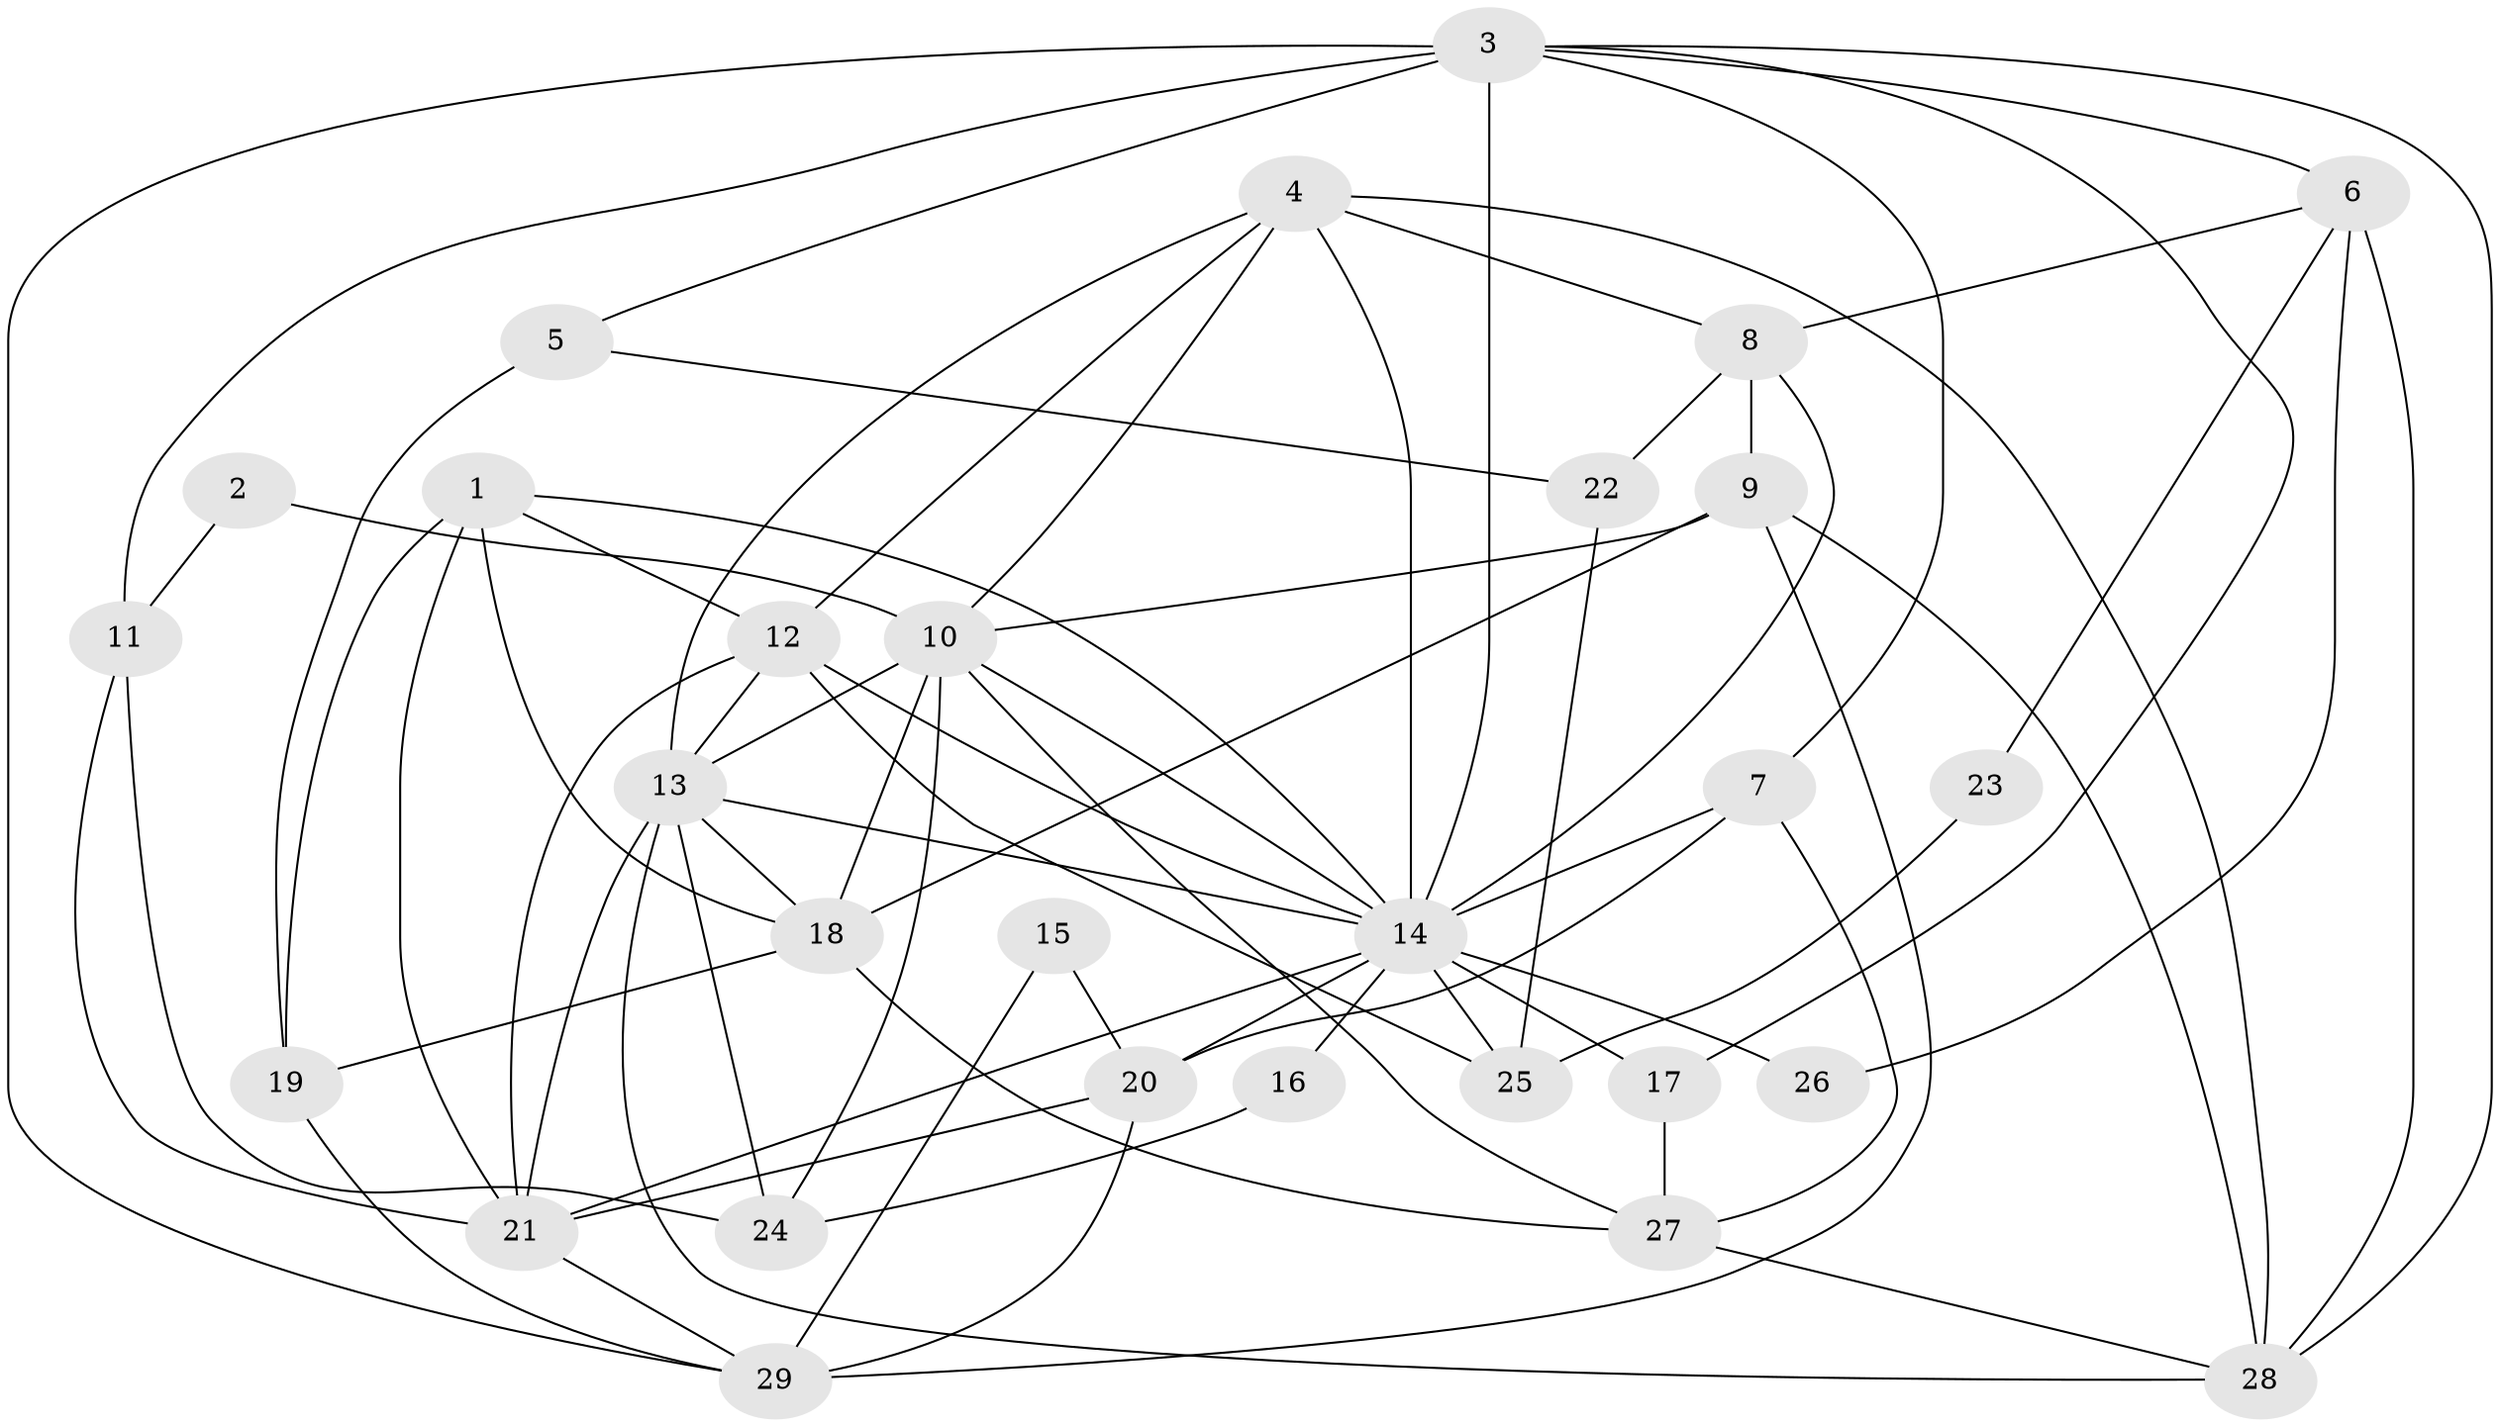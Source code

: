 // original degree distribution, {3: 0.24561403508771928, 6: 0.10526315789473684, 5: 0.17543859649122806, 2: 0.15789473684210525, 4: 0.2631578947368421, 8: 0.017543859649122806, 7: 0.03508771929824561}
// Generated by graph-tools (version 1.1) at 2025/36/03/09/25 02:36:15]
// undirected, 29 vertices, 72 edges
graph export_dot {
graph [start="1"]
  node [color=gray90,style=filled];
  1;
  2;
  3;
  4;
  5;
  6;
  7;
  8;
  9;
  10;
  11;
  12;
  13;
  14;
  15;
  16;
  17;
  18;
  19;
  20;
  21;
  22;
  23;
  24;
  25;
  26;
  27;
  28;
  29;
  1 -- 12 [weight=1.0];
  1 -- 14 [weight=1.0];
  1 -- 18 [weight=2.0];
  1 -- 19 [weight=1.0];
  1 -- 21 [weight=2.0];
  2 -- 10 [weight=1.0];
  2 -- 11 [weight=1.0];
  3 -- 5 [weight=1.0];
  3 -- 6 [weight=1.0];
  3 -- 7 [weight=2.0];
  3 -- 11 [weight=2.0];
  3 -- 14 [weight=2.0];
  3 -- 17 [weight=1.0];
  3 -- 28 [weight=1.0];
  3 -- 29 [weight=1.0];
  4 -- 8 [weight=1.0];
  4 -- 10 [weight=1.0];
  4 -- 12 [weight=1.0];
  4 -- 13 [weight=1.0];
  4 -- 14 [weight=1.0];
  4 -- 28 [weight=1.0];
  5 -- 19 [weight=1.0];
  5 -- 22 [weight=1.0];
  6 -- 8 [weight=1.0];
  6 -- 23 [weight=1.0];
  6 -- 26 [weight=1.0];
  6 -- 28 [weight=1.0];
  7 -- 14 [weight=1.0];
  7 -- 20 [weight=1.0];
  7 -- 27 [weight=1.0];
  8 -- 9 [weight=1.0];
  8 -- 14 [weight=1.0];
  8 -- 22 [weight=1.0];
  9 -- 10 [weight=1.0];
  9 -- 18 [weight=1.0];
  9 -- 28 [weight=1.0];
  9 -- 29 [weight=1.0];
  10 -- 13 [weight=2.0];
  10 -- 14 [weight=1.0];
  10 -- 18 [weight=1.0];
  10 -- 24 [weight=1.0];
  10 -- 27 [weight=1.0];
  11 -- 21 [weight=1.0];
  11 -- 24 [weight=1.0];
  12 -- 13 [weight=1.0];
  12 -- 14 [weight=1.0];
  12 -- 21 [weight=1.0];
  12 -- 25 [weight=1.0];
  13 -- 14 [weight=1.0];
  13 -- 18 [weight=2.0];
  13 -- 21 [weight=1.0];
  13 -- 24 [weight=1.0];
  13 -- 28 [weight=1.0];
  14 -- 16 [weight=1.0];
  14 -- 17 [weight=2.0];
  14 -- 20 [weight=1.0];
  14 -- 21 [weight=3.0];
  14 -- 25 [weight=2.0];
  14 -- 26 [weight=1.0];
  15 -- 20 [weight=1.0];
  15 -- 29 [weight=1.0];
  16 -- 24 [weight=1.0];
  17 -- 27 [weight=1.0];
  18 -- 19 [weight=1.0];
  18 -- 27 [weight=1.0];
  19 -- 29 [weight=1.0];
  20 -- 21 [weight=1.0];
  20 -- 29 [weight=1.0];
  21 -- 29 [weight=1.0];
  22 -- 25 [weight=1.0];
  23 -- 25 [weight=1.0];
  27 -- 28 [weight=1.0];
}
